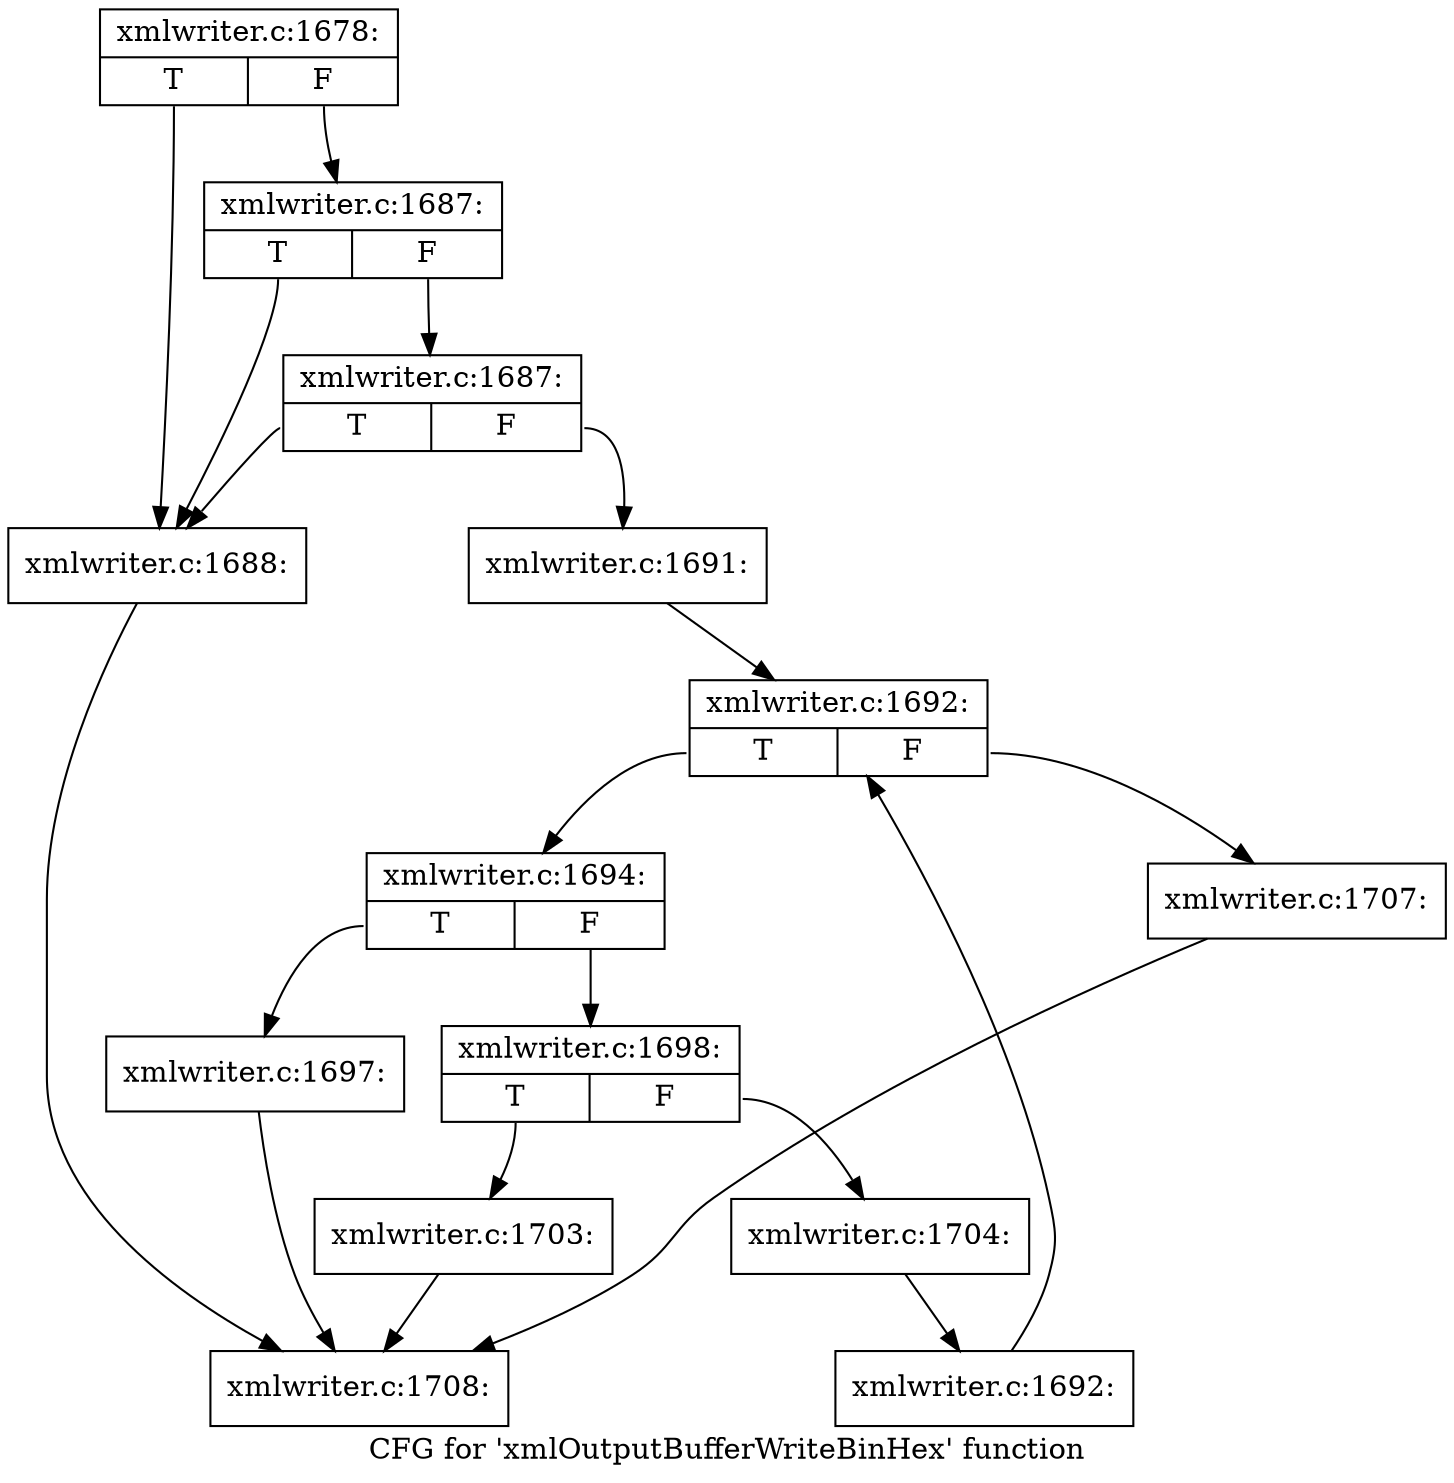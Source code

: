 digraph "CFG for 'xmlOutputBufferWriteBinHex' function" {
	label="CFG for 'xmlOutputBufferWriteBinHex' function";

	Node0x4154780 [shape=record,label="{xmlwriter.c:1678:|{<s0>T|<s1>F}}"];
	Node0x4154780:s0 -> Node0x415e9e0;
	Node0x4154780:s1 -> Node0x415eb00;
	Node0x415eb00 [shape=record,label="{xmlwriter.c:1687:|{<s0>T|<s1>F}}"];
	Node0x415eb00:s0 -> Node0x415e9e0;
	Node0x415eb00:s1 -> Node0x415ea80;
	Node0x415ea80 [shape=record,label="{xmlwriter.c:1687:|{<s0>T|<s1>F}}"];
	Node0x415ea80:s0 -> Node0x415e9e0;
	Node0x415ea80:s1 -> Node0x415ea30;
	Node0x415e9e0 [shape=record,label="{xmlwriter.c:1688:}"];
	Node0x415e9e0 -> Node0x414fec0;
	Node0x415ea30 [shape=record,label="{xmlwriter.c:1691:}"];
	Node0x415ea30 -> Node0x415f6a0;
	Node0x415f6a0 [shape=record,label="{xmlwriter.c:1692:|{<s0>T|<s1>F}}"];
	Node0x415f6a0:s0 -> Node0x415f980;
	Node0x415f6a0:s1 -> Node0x415f500;
	Node0x415f980 [shape=record,label="{xmlwriter.c:1694:|{<s0>T|<s1>F}}"];
	Node0x415f980:s0 -> Node0x4160450;
	Node0x415f980:s1 -> Node0x41604a0;
	Node0x4160450 [shape=record,label="{xmlwriter.c:1697:}"];
	Node0x4160450 -> Node0x414fec0;
	Node0x41604a0 [shape=record,label="{xmlwriter.c:1698:|{<s0>T|<s1>F}}"];
	Node0x41604a0:s0 -> Node0x4161380;
	Node0x41604a0:s1 -> Node0x41613d0;
	Node0x4161380 [shape=record,label="{xmlwriter.c:1703:}"];
	Node0x4161380 -> Node0x414fec0;
	Node0x41613d0 [shape=record,label="{xmlwriter.c:1704:}"];
	Node0x41613d0 -> Node0x415f8f0;
	Node0x415f8f0 [shape=record,label="{xmlwriter.c:1692:}"];
	Node0x415f8f0 -> Node0x415f6a0;
	Node0x415f500 [shape=record,label="{xmlwriter.c:1707:}"];
	Node0x415f500 -> Node0x414fec0;
	Node0x414fec0 [shape=record,label="{xmlwriter.c:1708:}"];
}
